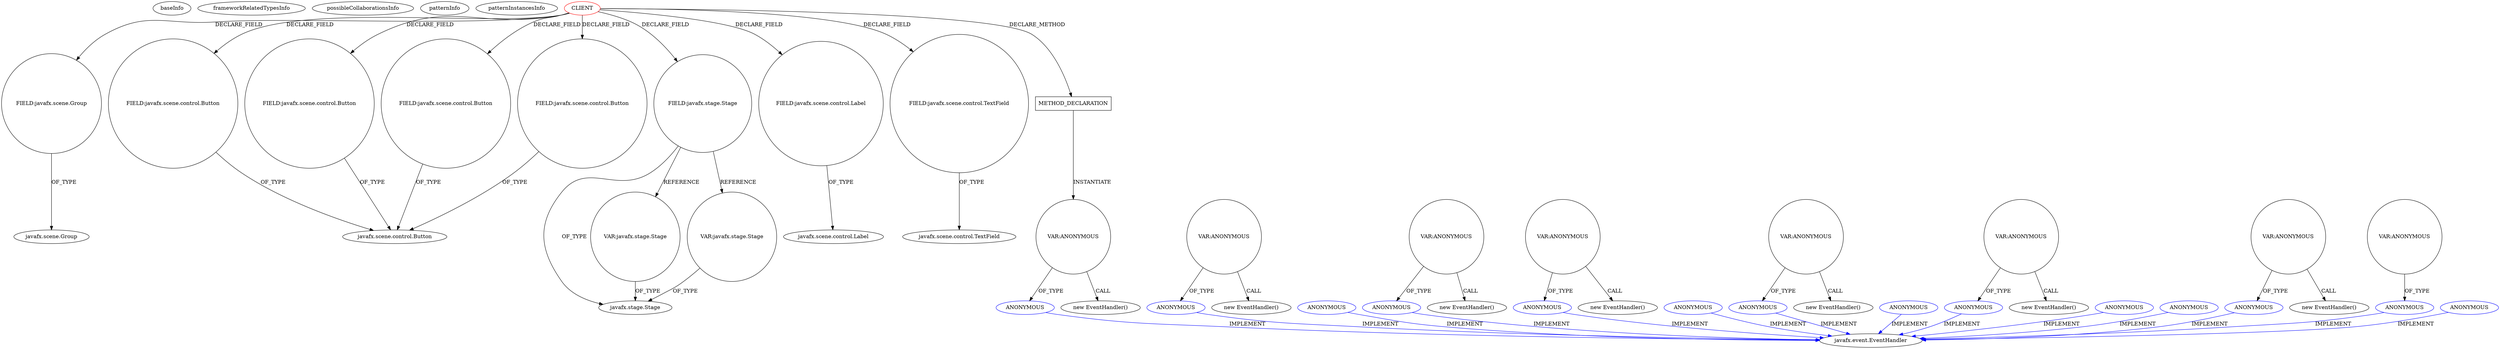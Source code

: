 digraph {
baseInfo[graphId=1428,category="pattern",isAnonymous=false,possibleRelation=false]
frameworkRelatedTypesInfo[]
possibleCollaborationsInfo[]
patternInfo[frequency=2.0,patternRootClient=0]
patternInstancesInfo[0="joelburget-miftiwac~/joelburget-miftiwac/miftiwac-master/src/Dynamic_page.java~Dynamic_page~3333",1="didygo-gce-display~/didygo-gce-display/gce-display-master/src/proto1/DashBoard.java~DashBoard~2407"]
28[label="FIELD:javafx.scene.Group",vertexType="FIELD_DECLARATION",isFrameworkType=false,shape=circle]
0[label="CLIENT",vertexType="ROOT_CLIENT_CLASS_DECLARATION",isFrameworkType=false,color=red]
4[label="FIELD:javafx.scene.control.Button",vertexType="FIELD_DECLARATION",isFrameworkType=false,shape=circle]
14[label="FIELD:javafx.scene.control.Button",vertexType="FIELD_DECLARATION",isFrameworkType=false,shape=circle]
10[label="FIELD:javafx.scene.control.Button",vertexType="FIELD_DECLARATION",isFrameworkType=false,shape=circle]
8[label="FIELD:javafx.scene.control.Button",vertexType="FIELD_DECLARATION",isFrameworkType=false,shape=circle]
34[label="FIELD:javafx.stage.Stage",vertexType="FIELD_DECLARATION",isFrameworkType=false,shape=circle]
22[label="FIELD:javafx.scene.control.Label",vertexType="FIELD_DECLARATION",isFrameworkType=false,shape=circle]
7[label="javafx.scene.control.Label",vertexType="FRAMEWORK_CLASS_TYPE",isFrameworkType=false]
5[label="javafx.scene.control.Button",vertexType="FRAMEWORK_CLASS_TYPE",isFrameworkType=false]
29[label="javafx.scene.Group",vertexType="FRAMEWORK_CLASS_TYPE",isFrameworkType=false]
16[label="FIELD:javafx.scene.control.TextField",vertexType="FIELD_DECLARATION",isFrameworkType=false,shape=circle]
35[label="javafx.stage.Stage",vertexType="FRAMEWORK_CLASS_TYPE",isFrameworkType=false]
85[label="VAR:javafx.stage.Stage",vertexType="VARIABLE_EXPRESION",isFrameworkType=false,shape=circle]
483[label="VAR:javafx.stage.Stage",vertexType="VARIABLE_EXPRESION",isFrameworkType=false,shape=circle]
17[label="javafx.scene.control.TextField",vertexType="FRAMEWORK_CLASS_TYPE",isFrameworkType=false]
395[label="METHOD_DECLARATION",vertexType="CLIENT_METHOD_DECLARATION",isFrameworkType=false,shape=box]
413[label="VAR:ANONYMOUS",vertexType="VARIABLE_EXPRESION",isFrameworkType=false,shape=circle]
414[label="ANONYMOUS",vertexType="REFERENCE_ANONYMOUS_DECLARATION",isFrameworkType=false,color=blue]
412[label="new EventHandler()",vertexType="CONSTRUCTOR_CALL",isFrameworkType=false]
65[label="javafx.event.EventHandler",vertexType="FRAMEWORK_INTERFACE_TYPE",isFrameworkType=false]
568[label="ANONYMOUS",vertexType="REFERENCE_ANONYMOUS_DECLARATION",isFrameworkType=false,color=blue]
596[label="ANONYMOUS",vertexType="REFERENCE_ANONYMOUS_DECLARATION",isFrameworkType=false,color=blue]
319[label="ANONYMOUS",vertexType="REFERENCE_ANONYMOUS_DECLARATION",isFrameworkType=false,color=blue]
648[label="ANONYMOUS",vertexType="REFERENCE_ANONYMOUS_DECLARATION",isFrameworkType=false,color=blue]
293[label="ANONYMOUS",vertexType="REFERENCE_ANONYMOUS_DECLARATION",isFrameworkType=false,color=blue]
64[label="ANONYMOUS",vertexType="REFERENCE_ANONYMOUS_DECLARATION",isFrameworkType=false,color=blue]
235[label="ANONYMOUS",vertexType="REFERENCE_ANONYMOUS_DECLARATION",isFrameworkType=false,color=blue]
436[label="ANONYMOUS",vertexType="REFERENCE_ANONYMOUS_DECLARATION",isFrameworkType=false,color=blue]
480[label="ANONYMOUS",vertexType="REFERENCE_ANONYMOUS_DECLARATION",isFrameworkType=false,color=blue]
393[label="ANONYMOUS",vertexType="REFERENCE_ANONYMOUS_DECLARATION",isFrameworkType=false,color=blue]
124[label="ANONYMOUS",vertexType="REFERENCE_ANONYMOUS_DECLARATION",isFrameworkType=false,color=blue]
82[label="ANONYMOUS",vertexType="REFERENCE_ANONYMOUS_DECLARATION",isFrameworkType=false,color=blue]
661[label="ANONYMOUS",vertexType="REFERENCE_ANONYMOUS_DECLARATION",isFrameworkType=false,color=blue]
123[label="VAR:ANONYMOUS",vertexType="VARIABLE_EXPRESION",isFrameworkType=false,shape=circle]
122[label="new EventHandler()",vertexType="CONSTRUCTOR_CALL",isFrameworkType=false]
63[label="VAR:ANONYMOUS",vertexType="VARIABLE_EXPRESION",isFrameworkType=false,shape=circle]
62[label="new EventHandler()",vertexType="CONSTRUCTOR_CALL",isFrameworkType=false]
318[label="VAR:ANONYMOUS",vertexType="VARIABLE_EXPRESION",isFrameworkType=false,shape=circle]
317[label="new EventHandler()",vertexType="CONSTRUCTOR_CALL",isFrameworkType=false]
567[label="VAR:ANONYMOUS",vertexType="VARIABLE_EXPRESION",isFrameworkType=false,shape=circle]
566[label="new EventHandler()",vertexType="CONSTRUCTOR_CALL",isFrameworkType=false]
435[label="VAR:ANONYMOUS",vertexType="VARIABLE_EXPRESION",isFrameworkType=false,shape=circle]
434[label="new EventHandler()",vertexType="CONSTRUCTOR_CALL",isFrameworkType=false]
647[label="VAR:ANONYMOUS",vertexType="VARIABLE_EXPRESION",isFrameworkType=false,shape=circle]
646[label="new EventHandler()",vertexType="CONSTRUCTOR_CALL",isFrameworkType=false]
81[label="VAR:ANONYMOUS",vertexType="VARIABLE_EXPRESION",isFrameworkType=false,shape=circle]
0->16[label="DECLARE_FIELD"]
480->65[label="IMPLEMENT",color=blue]
85->35[label="OF_TYPE"]
235->65[label="IMPLEMENT",color=blue]
596->65[label="IMPLEMENT",color=blue]
4->5[label="OF_TYPE"]
81->82[label="OF_TYPE"]
318->317[label="CALL"]
293->65[label="IMPLEMENT",color=blue]
34->85[label="REFERENCE"]
34->483[label="REFERENCE"]
16->17[label="OF_TYPE"]
318->319[label="OF_TYPE"]
393->65[label="IMPLEMENT",color=blue]
8->5[label="OF_TYPE"]
414->65[label="IMPLEMENT",color=blue]
648->65[label="IMPLEMENT",color=blue]
568->65[label="IMPLEMENT",color=blue]
436->65[label="IMPLEMENT",color=blue]
0->28[label="DECLARE_FIELD"]
647->648[label="OF_TYPE"]
647->646[label="CALL"]
435->434[label="CALL"]
0->10[label="DECLARE_FIELD"]
14->5[label="OF_TYPE"]
28->29[label="OF_TYPE"]
413->414[label="OF_TYPE"]
34->35[label="OF_TYPE"]
124->65[label="IMPLEMENT",color=blue]
0->8[label="DECLARE_FIELD"]
435->436[label="OF_TYPE"]
0->395[label="DECLARE_METHOD"]
82->65[label="IMPLEMENT",color=blue]
0->14[label="DECLARE_FIELD"]
0->22[label="DECLARE_FIELD"]
483->35[label="OF_TYPE"]
123->122[label="CALL"]
63->62[label="CALL"]
319->65[label="IMPLEMENT",color=blue]
413->412[label="CALL"]
567->568[label="OF_TYPE"]
123->124[label="OF_TYPE"]
10->5[label="OF_TYPE"]
567->566[label="CALL"]
22->7[label="OF_TYPE"]
64->65[label="IMPLEMENT",color=blue]
661->65[label="IMPLEMENT",color=blue]
395->413[label="INSTANTIATE"]
63->64[label="OF_TYPE"]
0->4[label="DECLARE_FIELD"]
0->34[label="DECLARE_FIELD"]
}
